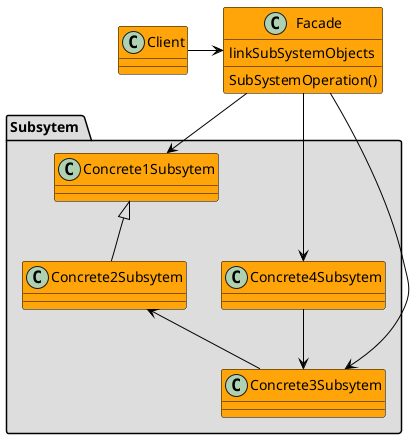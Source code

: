 @startuml Facade structure

skinparam class {
BackgroundColor #FFA509
BorderColor black
ArrowColor black
}

package "Subsytem " #DDDDDD {
    Concrete1Subsytem <|--Concrete2Subsytem
    Concrete2Subsytem <-- Concrete3Subsytem
    Concrete4Subsytem --> Concrete3Subsytem 
}

class Facade {
    linkSubSystemObjects
    SubSystemOperation()

}

Facade --> Concrete1Subsytem
Facade --> Concrete3Subsytem
Facade --> Concrete4Subsytem
Client -right->Facade


@enduml